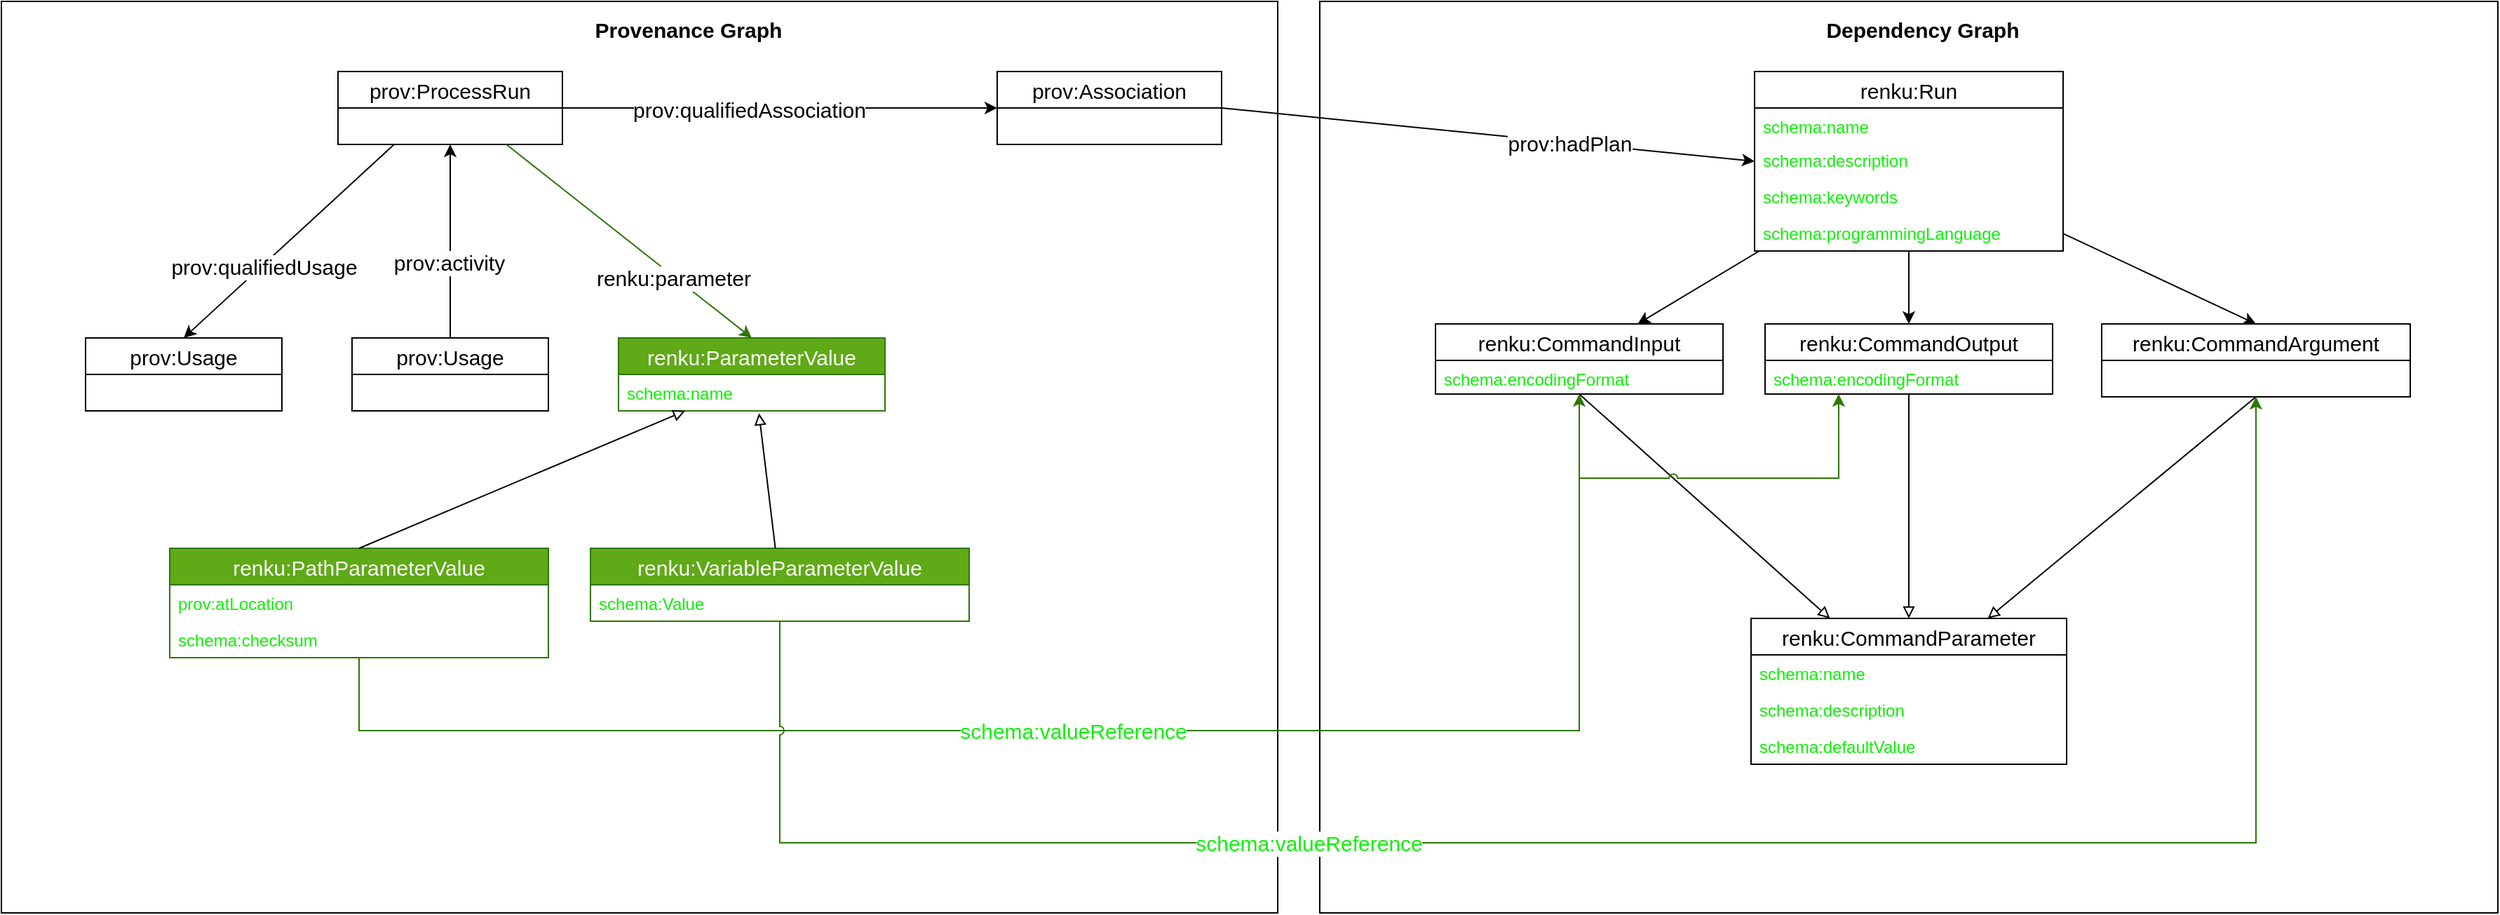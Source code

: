 <mxfile>
    <diagram id="LXhlzKA2DTauktz912tX" name="Page-1">
        <mxGraphModel dx="471" dy="1123" grid="1" gridSize="10" guides="1" tooltips="1" connect="1" arrows="1" fold="1" page="1" pageScale="1" pageWidth="850" pageHeight="1100" math="0" shadow="0">
            <root>
                <mxCell id="0"/>
                <mxCell id="1" parent="0"/>
                <mxCell id="3" value="" style="rounded=0;whiteSpace=wrap;html=1;" parent="1" vertex="1">
                    <mxGeometry x="10" y="30" width="910" height="650" as="geometry"/>
                </mxCell>
                <mxCell id="4" value="Provenance Graph" style="text;html=1;strokeColor=none;fillColor=none;align=center;verticalAlign=middle;whiteSpace=wrap;rounded=0;fontStyle=1;fontSize=15;" parent="1" vertex="1">
                    <mxGeometry x="410" y="40" width="180" height="20" as="geometry"/>
                </mxCell>
                <mxCell id="9" value="prov:ProcessRun" style="swimlane;fontStyle=0;childLayout=stackLayout;horizontal=1;startSize=26;fillColor=none;horizontalStack=0;resizeParent=1;resizeParentMax=0;resizeLast=0;collapsible=1;marginBottom=0;fontSize=15;" parent="1" vertex="1">
                    <mxGeometry x="250" y="80" width="160" height="52" as="geometry"/>
                </mxCell>
                <mxCell id="13" value="prov:Usage" style="swimlane;fontStyle=0;childLayout=stackLayout;horizontal=1;startSize=26;fillColor=none;horizontalStack=0;resizeParent=1;resizeParentMax=0;resizeLast=0;collapsible=1;marginBottom=0;fontSize=15;" parent="1" vertex="1">
                    <mxGeometry x="70" y="270" width="140" height="52" as="geometry"/>
                </mxCell>
                <mxCell id="17" value="prov:Usage" style="swimlane;fontStyle=0;childLayout=stackLayout;horizontal=1;startSize=26;fillColor=none;horizontalStack=0;resizeParent=1;resizeParentMax=0;resizeLast=0;collapsible=1;marginBottom=0;fontSize=15;" parent="1" vertex="1">
                    <mxGeometry x="260" y="270" width="140" height="52" as="geometry"/>
                </mxCell>
                <mxCell id="18" value="renku:ParameterValue" style="swimlane;fontStyle=0;childLayout=stackLayout;horizontal=1;startSize=26;fillColor=#60a917;horizontalStack=0;resizeParent=1;resizeParentMax=0;resizeLast=0;collapsible=1;marginBottom=0;fontSize=15;strokeColor=#2D7600;fontColor=#ffffff;" parent="1" vertex="1">
                    <mxGeometry x="450" y="270" width="190" height="52" as="geometry"/>
                </mxCell>
                <mxCell id="19" value="" style="endArrow=classic;html=1;fontSize=15;exitX=0.25;exitY=1;exitDx=0;exitDy=0;entryX=0.5;entryY=0;entryDx=0;entryDy=0;" parent="1" source="9" target="13" edge="1">
                    <mxGeometry width="50" height="50" relative="1" as="geometry">
                        <mxPoint x="780" y="10" as="sourcePoint"/>
                        <mxPoint x="830" y="-40" as="targetPoint"/>
                    </mxGeometry>
                </mxCell>
                <mxCell id="22" value="prov:qualifiedUsage" style="edgeLabel;html=1;align=center;verticalAlign=middle;resizable=0;points=[];fontSize=15;" parent="19" vertex="1" connectable="0">
                    <mxGeometry x="0.252" y="1" relative="1" as="geometry">
                        <mxPoint as="offset"/>
                    </mxGeometry>
                </mxCell>
                <mxCell id="20" value="" style="endArrow=classic;html=1;fontSize=15;entryX=0.5;entryY=1;entryDx=0;entryDy=0;" parent="1" source="17" target="9" edge="1">
                    <mxGeometry width="50" height="50" relative="1" as="geometry">
                        <mxPoint x="630" y="-140" as="sourcePoint"/>
                        <mxPoint x="680" y="-190" as="targetPoint"/>
                    </mxGeometry>
                </mxCell>
                <mxCell id="23" value="prov:activity" style="edgeLabel;html=1;align=center;verticalAlign=middle;resizable=0;points=[];fontSize=15;" parent="20" vertex="1" connectable="0">
                    <mxGeometry x="-0.213" y="1" relative="1" as="geometry">
                        <mxPoint as="offset"/>
                    </mxGeometry>
                </mxCell>
                <mxCell id="21" value="" style="endArrow=classic;html=1;fontSize=15;exitX=0.75;exitY=1;exitDx=0;exitDy=0;entryX=0.5;entryY=0;entryDx=0;entryDy=0;fillColor=#60a917;strokeColor=#2D7600;" parent="1" source="9" target="18" edge="1">
                    <mxGeometry width="50" height="50" relative="1" as="geometry">
                        <mxPoint x="610" y="-140" as="sourcePoint"/>
                        <mxPoint x="660" y="-190" as="targetPoint"/>
                    </mxGeometry>
                </mxCell>
                <mxCell id="24" value="renku:parameter" style="edgeLabel;html=1;align=center;verticalAlign=middle;resizable=0;points=[];fontSize=15;" parent="21" vertex="1" connectable="0">
                    <mxGeometry x="0.366" y="-1" relative="1" as="geometry">
                        <mxPoint as="offset"/>
                    </mxGeometry>
                </mxCell>
                <mxCell id="25" value="renku:PathParameterValue" style="swimlane;fontStyle=0;childLayout=stackLayout;horizontal=1;startSize=26;fillColor=#60a917;horizontalStack=0;resizeParent=1;resizeParentMax=0;resizeLast=0;collapsible=1;marginBottom=0;fontSize=15;strokeColor=#2D7600;fontColor=#ffffff;" parent="1" vertex="1">
                    <mxGeometry x="130" y="420" width="270" height="78" as="geometry"/>
                </mxCell>
                <mxCell id="26" value="prov:atLocation" style="text;strokeColor=none;fillColor=none;align=left;verticalAlign=top;spacingLeft=4;spacingRight=4;overflow=hidden;rotatable=0;points=[[0,0.5],[1,0.5]];portConstraint=eastwest;fontColor=#0DF005;" parent="25" vertex="1">
                    <mxGeometry y="26" width="270" height="26" as="geometry"/>
                </mxCell>
                <mxCell id="77" value="schema:checksum" style="text;strokeColor=none;fillColor=none;align=left;verticalAlign=top;spacingLeft=4;spacingRight=4;overflow=hidden;rotatable=0;points=[[0,0.5],[1,0.5]];portConstraint=eastwest;fontColor=#0DF005;" vertex="1" parent="25">
                    <mxGeometry y="52" width="270" height="26" as="geometry"/>
                </mxCell>
                <mxCell id="29" value="schema:name" style="text;strokeColor=none;fillColor=none;align=left;verticalAlign=top;spacingLeft=4;spacingRight=4;overflow=hidden;rotatable=0;points=[[0,0.5],[1,0.5]];portConstraint=eastwest;fontColor=#0DF005;" parent="1" vertex="1">
                    <mxGeometry x="450" y="296" width="190" height="26" as="geometry"/>
                </mxCell>
                <mxCell id="30" value="renku:VariableParameterValue" style="swimlane;fontStyle=0;childLayout=stackLayout;horizontal=1;startSize=26;fillColor=#60a917;horizontalStack=0;resizeParent=1;resizeParentMax=0;resizeLast=0;collapsible=1;marginBottom=0;fontSize=15;strokeColor=#2D7600;fontColor=#ffffff;" parent="1" vertex="1">
                    <mxGeometry x="430" y="420" width="270" height="52" as="geometry"/>
                </mxCell>
                <mxCell id="31" value="schema:Value" style="text;strokeColor=none;fillColor=none;align=left;verticalAlign=top;spacingLeft=4;spacingRight=4;overflow=hidden;rotatable=0;points=[[0,0.5],[1,0.5]];portConstraint=eastwest;fontColor=#0DF005;" parent="30" vertex="1">
                    <mxGeometry y="26" width="270" height="26" as="geometry"/>
                </mxCell>
                <mxCell id="32" value="" style="rounded=0;whiteSpace=wrap;html=1;fontSize=15;" parent="1" vertex="1">
                    <mxGeometry x="950" y="30" width="840" height="650" as="geometry"/>
                </mxCell>
                <mxCell id="33" value="Dependency Graph" style="text;html=1;strokeColor=none;fillColor=none;align=center;verticalAlign=middle;whiteSpace=wrap;rounded=0;fontStyle=1;fontSize=15;" parent="1" vertex="1">
                    <mxGeometry x="1290" y="40" width="180" height="20" as="geometry"/>
                </mxCell>
                <mxCell id="63" style="rounded=0;orthogonalLoop=1;jettySize=auto;html=1;endArrow=classic;endFill=1;fontSize=15;" parent="1" source="34" target="42" edge="1">
                    <mxGeometry relative="1" as="geometry"/>
                </mxCell>
                <mxCell id="64" style="edgeStyle=none;rounded=0;orthogonalLoop=1;jettySize=auto;html=1;entryX=0.5;entryY=0;entryDx=0;entryDy=0;endArrow=classic;endFill=1;fontSize=15;" parent="1" source="34" target="46" edge="1">
                    <mxGeometry relative="1" as="geometry"/>
                </mxCell>
                <mxCell id="65" style="edgeStyle=none;rounded=0;orthogonalLoop=1;jettySize=auto;html=1;entryX=0.5;entryY=0;entryDx=0;entryDy=0;endArrow=classic;endFill=1;fontSize=15;" parent="1" source="34" target="50" edge="1">
                    <mxGeometry relative="1" as="geometry"/>
                </mxCell>
                <mxCell id="34" value="renku:Run" style="swimlane;fontStyle=0;childLayout=stackLayout;horizontal=1;startSize=26;fillColor=none;horizontalStack=0;resizeParent=1;resizeParentMax=0;resizeLast=0;collapsible=1;marginBottom=0;fontSize=15;" parent="1" vertex="1">
                    <mxGeometry x="1260" y="80" width="220" height="128" as="geometry"/>
                </mxCell>
                <mxCell id="54" value="schema:name" style="text;strokeColor=none;fillColor=none;align=left;verticalAlign=top;spacingLeft=4;spacingRight=4;overflow=hidden;rotatable=0;points=[[0,0.5],[1,0.5]];portConstraint=eastwest;fontColor=#0DF005;" parent="34" vertex="1">
                    <mxGeometry y="26" width="220" height="24" as="geometry"/>
                </mxCell>
                <mxCell id="43" value="schema:description" style="text;strokeColor=none;fillColor=none;align=left;verticalAlign=top;spacingLeft=4;spacingRight=4;overflow=hidden;rotatable=0;points=[[0,0.5],[1,0.5]];portConstraint=eastwest;fontColor=#0DF005;" parent="34" vertex="1">
                    <mxGeometry y="50" width="220" height="26" as="geometry"/>
                </mxCell>
                <mxCell id="66" value="schema:keywords" style="text;strokeColor=none;fillColor=none;align=left;verticalAlign=top;spacingLeft=4;spacingRight=4;overflow=hidden;rotatable=0;points=[[0,0.5],[1,0.5]];portConstraint=eastwest;fontColor=#0DF005;" parent="34" vertex="1">
                    <mxGeometry y="76" width="220" height="26" as="geometry"/>
                </mxCell>
                <mxCell id="67" value="schema:programmingLanguage" style="text;strokeColor=none;fillColor=none;align=left;verticalAlign=top;spacingLeft=4;spacingRight=4;overflow=hidden;rotatable=0;points=[[0,0.5],[1,0.5]];portConstraint=eastwest;fontColor=#0DF005;" parent="34" vertex="1">
                    <mxGeometry y="102" width="220" height="26" as="geometry"/>
                </mxCell>
                <mxCell id="35" value="" style="endArrow=block;html=1;fontSize=15;exitX=0.5;exitY=0;exitDx=0;exitDy=0;entryX=0.25;entryY=1;entryDx=0;entryDy=0;endFill=0;" parent="1" source="25" target="18" edge="1">
                    <mxGeometry width="50" height="50" relative="1" as="geometry">
                        <mxPoint x="620" y="-120" as="sourcePoint"/>
                        <mxPoint x="460" y="10" as="targetPoint"/>
                    </mxGeometry>
                </mxCell>
                <mxCell id="36" value="" style="endArrow=block;html=1;fontSize=15;entryX=0.527;entryY=1.066;entryDx=0;entryDy=0;entryPerimeter=0;endFill=0;" parent="1" source="30" target="29" edge="1">
                    <mxGeometry width="50" height="50" relative="1" as="geometry">
                        <mxPoint x="480" y="20" as="sourcePoint"/>
                        <mxPoint x="530" y="-30" as="targetPoint"/>
                    </mxGeometry>
                </mxCell>
                <mxCell id="37" value="prov:Association" style="swimlane;fontStyle=0;childLayout=stackLayout;horizontal=1;startSize=26;fillColor=none;horizontalStack=0;resizeParent=1;resizeParentMax=0;resizeLast=0;collapsible=1;marginBottom=0;fontSize=15;" parent="1" vertex="1">
                    <mxGeometry x="720" y="80" width="160" height="52" as="geometry"/>
                </mxCell>
                <mxCell id="38" value="" style="endArrow=classic;html=1;fontSize=15;exitX=1;exitY=0.5;exitDx=0;exitDy=0;entryX=0;entryY=0.5;entryDx=0;entryDy=0;" parent="1" source="9" target="37" edge="1">
                    <mxGeometry width="50" height="50" relative="1" as="geometry">
                        <mxPoint x="490" y="10" as="sourcePoint"/>
                        <mxPoint x="540" y="-40" as="targetPoint"/>
                    </mxGeometry>
                </mxCell>
                <mxCell id="39" value="prov:qualifiedAssociation" style="edgeLabel;html=1;align=center;verticalAlign=middle;resizable=0;points=[];fontSize=15;" parent="38" vertex="1" connectable="0">
                    <mxGeometry x="-0.143" y="-1" relative="1" as="geometry">
                        <mxPoint as="offset"/>
                    </mxGeometry>
                </mxCell>
                <mxCell id="40" value="" style="endArrow=classic;html=1;fontSize=15;exitX=1;exitY=0.5;exitDx=0;exitDy=0;entryX=0;entryY=0.5;entryDx=0;entryDy=0;" parent="1" source="37" target="34" edge="1">
                    <mxGeometry width="50" height="50" relative="1" as="geometry">
                        <mxPoint x="1130" y="10" as="sourcePoint"/>
                        <mxPoint x="1180" y="-40" as="targetPoint"/>
                    </mxGeometry>
                </mxCell>
                <mxCell id="41" value="prov:hadPlan" style="edgeLabel;html=1;align=center;verticalAlign=middle;resizable=0;points=[];fontSize=15;" parent="40" vertex="1" connectable="0">
                    <mxGeometry x="0.303" relative="1" as="geometry">
                        <mxPoint as="offset"/>
                    </mxGeometry>
                </mxCell>
                <mxCell id="42" value="renku:CommandInput" style="swimlane;fontStyle=0;childLayout=stackLayout;horizontal=1;startSize=26;fillColor=none;horizontalStack=0;resizeParent=1;resizeParentMax=0;resizeLast=0;collapsible=1;marginBottom=0;fontSize=15;" parent="1" vertex="1">
                    <mxGeometry x="1032.5" y="260" width="205" height="50" as="geometry"/>
                </mxCell>
                <mxCell id="68" value="schema:encodingFormat" style="text;strokeColor=none;fillColor=none;align=left;verticalAlign=top;spacingLeft=4;spacingRight=4;overflow=hidden;rotatable=0;points=[[0,0.5],[1,0.5]];portConstraint=eastwest;fontColor=#0DF005;" parent="42" vertex="1">
                    <mxGeometry y="26" width="205" height="24" as="geometry"/>
                </mxCell>
                <mxCell id="46" value="renku:CommandOutput" style="swimlane;fontStyle=0;childLayout=stackLayout;horizontal=1;startSize=26;fillColor=none;horizontalStack=0;resizeParent=1;resizeParentMax=0;resizeLast=0;collapsible=1;marginBottom=0;fontSize=15;" parent="1" vertex="1">
                    <mxGeometry x="1267.5" y="260" width="205" height="50" as="geometry"/>
                </mxCell>
                <mxCell id="69" value="schema:encodingFormat" style="text;strokeColor=none;fillColor=none;align=left;verticalAlign=top;spacingLeft=4;spacingRight=4;overflow=hidden;rotatable=0;points=[[0,0.5],[1,0.5]];portConstraint=eastwest;fontColor=#0DF005;" parent="46" vertex="1">
                    <mxGeometry y="26" width="205" height="24" as="geometry"/>
                </mxCell>
                <mxCell id="50" value="renku:CommandArgument" style="swimlane;fontStyle=0;childLayout=stackLayout;horizontal=1;startSize=26;fillColor=none;horizontalStack=0;resizeParent=1;resizeParentMax=0;resizeLast=0;collapsible=1;marginBottom=0;fontSize=15;" parent="1" vertex="1">
                    <mxGeometry x="1507.5" y="260" width="220" height="52" as="geometry"/>
                </mxCell>
                <mxCell id="55" value="renku:CommandParameter" style="swimlane;fontStyle=0;childLayout=stackLayout;horizontal=1;startSize=26;fillColor=none;horizontalStack=0;resizeParent=1;resizeParentMax=0;resizeLast=0;collapsible=1;marginBottom=0;fontSize=15;" parent="1" vertex="1">
                    <mxGeometry x="1257.5" y="470" width="225" height="104" as="geometry"/>
                </mxCell>
                <mxCell id="56" value="schema:name" style="text;strokeColor=none;fillColor=none;align=left;verticalAlign=top;spacingLeft=4;spacingRight=4;overflow=hidden;rotatable=0;points=[[0,0.5],[1,0.5]];portConstraint=eastwest;fontColor=#0DF005;" parent="55" vertex="1">
                    <mxGeometry y="26" width="225" height="26" as="geometry"/>
                </mxCell>
                <mxCell id="70" value="schema:description" style="text;strokeColor=none;fillColor=none;align=left;verticalAlign=top;spacingLeft=4;spacingRight=4;overflow=hidden;rotatable=0;points=[[0,0.5],[1,0.5]];portConstraint=eastwest;fontColor=#0DF005;" parent="55" vertex="1">
                    <mxGeometry y="52" width="225" height="26" as="geometry"/>
                </mxCell>
                <mxCell id="57" value="schema:defaultValue" style="text;strokeColor=none;fillColor=none;align=left;verticalAlign=top;spacingLeft=4;spacingRight=4;overflow=hidden;rotatable=0;points=[[0,0.5],[1,0.5]];portConstraint=eastwest;fontColor=#0DF005;" parent="55" vertex="1">
                    <mxGeometry y="78" width="225" height="26" as="geometry"/>
                </mxCell>
                <mxCell id="58" value="" style="endArrow=block;html=1;fontSize=15;exitX=0.5;exitY=1;exitDx=0;exitDy=0;entryX=0.25;entryY=0;entryDx=0;entryDy=0;endFill=0;" parent="1" source="42" target="55" edge="1">
                    <mxGeometry width="50" height="50" relative="1" as="geometry">
                        <mxPoint x="1060" y="80" as="sourcePoint"/>
                        <mxPoint x="1110" y="30" as="targetPoint"/>
                    </mxGeometry>
                </mxCell>
                <mxCell id="59" value="" style="endArrow=block;html=1;fontSize=15;exitX=0.5;exitY=1;exitDx=0;exitDy=0;entryX=0.5;entryY=0;entryDx=0;entryDy=0;endFill=0;" parent="1" source="46" target="55" edge="1">
                    <mxGeometry width="50" height="50" relative="1" as="geometry">
                        <mxPoint x="1170" y="60" as="sourcePoint"/>
                        <mxPoint x="1220" y="10" as="targetPoint"/>
                    </mxGeometry>
                </mxCell>
                <mxCell id="60" value="" style="endArrow=block;html=1;fontSize=15;exitX=0.5;exitY=1;exitDx=0;exitDy=0;entryX=0.75;entryY=0;entryDx=0;entryDy=0;endFill=0;" parent="1" source="50" target="55" edge="1">
                    <mxGeometry width="50" height="50" relative="1" as="geometry">
                        <mxPoint x="1250" y="60" as="sourcePoint"/>
                        <mxPoint x="1300" y="10" as="targetPoint"/>
                    </mxGeometry>
                </mxCell>
                <mxCell id="71" style="edgeStyle=orthogonalEdgeStyle;rounded=0;orthogonalLoop=1;jettySize=auto;html=1;endArrow=classic;endFill=1;fontSize=15;fillColor=#60a917;strokeColor=#2D7600;" parent="1" source="25" target="68" edge="1">
                    <mxGeometry relative="1" as="geometry">
                        <Array as="points">
                            <mxPoint x="265" y="550"/>
                            <mxPoint x="1135" y="550"/>
                        </Array>
                    </mxGeometry>
                </mxCell>
                <mxCell id="73" style="edgeStyle=orthogonalEdgeStyle;rounded=0;orthogonalLoop=1;jettySize=auto;html=1;endArrow=classic;endFill=1;fontSize=15;entryX=0.256;entryY=1;entryDx=0;entryDy=0;entryPerimeter=0;jumpStyle=arc;fillColor=#60a917;strokeColor=#2D7600;" parent="1" source="25" target="69" edge="1">
                    <mxGeometry relative="1" as="geometry">
                        <Array as="points">
                            <mxPoint x="265" y="550"/>
                            <mxPoint x="1135" y="550"/>
                            <mxPoint x="1135" y="370"/>
                            <mxPoint x="1320" y="370"/>
                        </Array>
                    </mxGeometry>
                </mxCell>
                <mxCell id="74" value="schema:valueReference" style="edgeLabel;html=1;align=center;verticalAlign=middle;resizable=0;points=[];fontSize=15;fontColor=#0DF005;" parent="73" vertex="1" connectable="0">
                    <mxGeometry x="-0.168" relative="1" as="geometry">
                        <mxPoint as="offset"/>
                    </mxGeometry>
                </mxCell>
                <mxCell id="75" style="edgeStyle=orthogonalEdgeStyle;rounded=0;orthogonalLoop=1;jettySize=auto;html=1;entryX=0.5;entryY=1;entryDx=0;entryDy=0;endArrow=classic;endFill=1;fontSize=15;jumpStyle=arc;fillColor=#60a917;strokeColor=#2D7600;" parent="1" source="30" target="50" edge="1">
                    <mxGeometry relative="1" as="geometry">
                        <Array as="points">
                            <mxPoint x="565" y="630"/>
                            <mxPoint x="1618" y="630"/>
                        </Array>
                    </mxGeometry>
                </mxCell>
                <mxCell id="76" value="schema:valueReference" style="edgeLabel;html=1;align=center;verticalAlign=middle;resizable=0;points=[];fontSize=15;fontColor=#0DF005;" parent="75" vertex="1" connectable="0">
                    <mxGeometry x="-0.3" relative="1" as="geometry">
                        <mxPoint as="offset"/>
                    </mxGeometry>
                </mxCell>
            </root>
        </mxGraphModel>
    </diagram>
</mxfile>